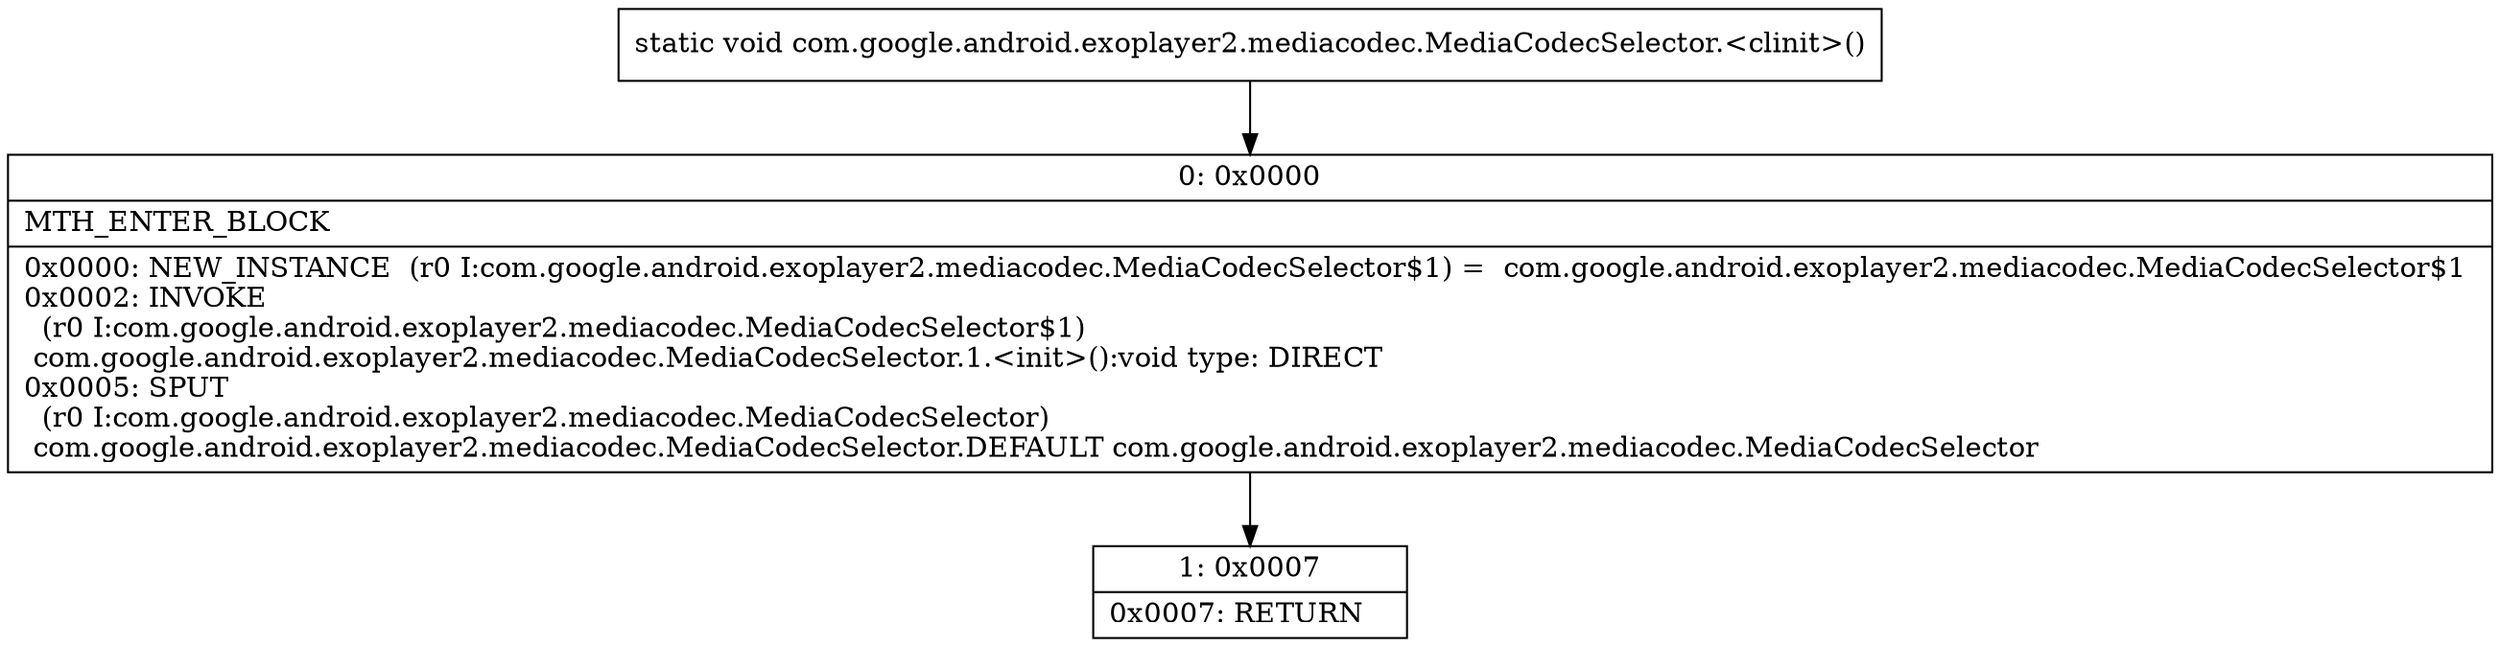 digraph "CFG forcom.google.android.exoplayer2.mediacodec.MediaCodecSelector.\<clinit\>()V" {
Node_0 [shape=record,label="{0\:\ 0x0000|MTH_ENTER_BLOCK\l|0x0000: NEW_INSTANCE  (r0 I:com.google.android.exoplayer2.mediacodec.MediaCodecSelector$1) =  com.google.android.exoplayer2.mediacodec.MediaCodecSelector$1 \l0x0002: INVOKE  \l  (r0 I:com.google.android.exoplayer2.mediacodec.MediaCodecSelector$1)\l com.google.android.exoplayer2.mediacodec.MediaCodecSelector.1.\<init\>():void type: DIRECT \l0x0005: SPUT  \l  (r0 I:com.google.android.exoplayer2.mediacodec.MediaCodecSelector)\l com.google.android.exoplayer2.mediacodec.MediaCodecSelector.DEFAULT com.google.android.exoplayer2.mediacodec.MediaCodecSelector \l}"];
Node_1 [shape=record,label="{1\:\ 0x0007|0x0007: RETURN   \l}"];
MethodNode[shape=record,label="{static void com.google.android.exoplayer2.mediacodec.MediaCodecSelector.\<clinit\>() }"];
MethodNode -> Node_0;
Node_0 -> Node_1;
}

